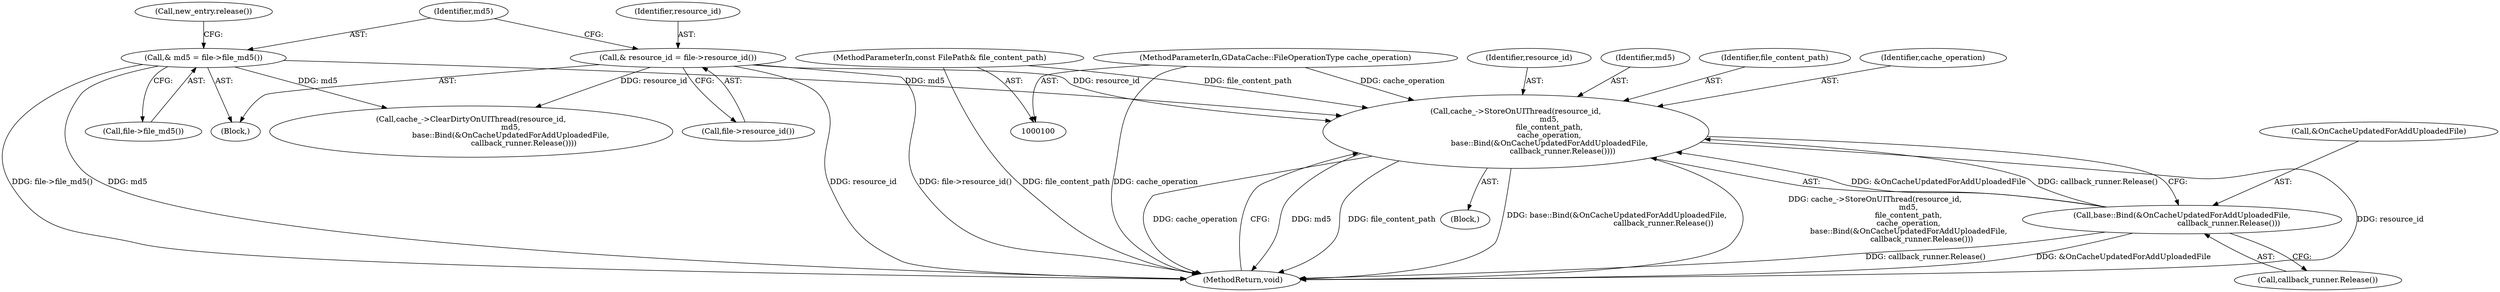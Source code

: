 digraph "0_Chrome_dd3b6fe574edad231c01c78e4647a74c38dc4178_0@API" {
"1000179" [label="(Call,cache_->StoreOnUIThread(resource_id,\n                            md5,\n                            file_content_path,\n                            cache_operation,\n                            base::Bind(&OnCacheUpdatedForAddUploadedFile,\n                                       callback_runner.Release())))"];
"1000163" [label="(Call,& resource_id = file->resource_id())"];
"1000167" [label="(Call,& md5 = file->file_md5())"];
"1000104" [label="(MethodParameterIn,const FilePath& file_content_path)"];
"1000105" [label="(MethodParameterIn,GDataCache::FileOperationType cache_operation)"];
"1000184" [label="(Call,base::Bind(&OnCacheUpdatedForAddUploadedFile,\n                                       callback_runner.Release()))"];
"1000182" [label="(Identifier,file_content_path)"];
"1000208" [label="(MethodReturn,void)"];
"1000178" [label="(Block,)"];
"1000169" [label="(Call,file->file_md5())"];
"1000107" [label="(Block,)"];
"1000163" [label="(Call,& resource_id = file->resource_id())"];
"1000184" [label="(Call,base::Bind(&OnCacheUpdatedForAddUploadedFile,\n                                       callback_runner.Release()))"];
"1000194" [label="(Call,cache_->ClearDirtyOnUIThread(resource_id,\n                                 md5,\n                                 base::Bind(&OnCacheUpdatedForAddUploadedFile,\n                                            callback_runner.Release())))"];
"1000179" [label="(Call,cache_->StoreOnUIThread(resource_id,\n                            md5,\n                            file_content_path,\n                            cache_operation,\n                            base::Bind(&OnCacheUpdatedForAddUploadedFile,\n                                       callback_runner.Release())))"];
"1000187" [label="(Call,callback_runner.Release())"];
"1000164" [label="(Identifier,resource_id)"];
"1000165" [label="(Call,file->resource_id())"];
"1000105" [label="(MethodParameterIn,GDataCache::FileOperationType cache_operation)"];
"1000183" [label="(Identifier,cache_operation)"];
"1000104" [label="(MethodParameterIn,const FilePath& file_content_path)"];
"1000180" [label="(Identifier,resource_id)"];
"1000167" [label="(Call,& md5 = file->file_md5())"];
"1000168" [label="(Identifier,md5)"];
"1000185" [label="(Call,&OnCacheUpdatedForAddUploadedFile)"];
"1000181" [label="(Identifier,md5)"];
"1000171" [label="(Call,new_entry.release())"];
"1000179" -> "1000178"  [label="AST: "];
"1000179" -> "1000184"  [label="CFG: "];
"1000180" -> "1000179"  [label="AST: "];
"1000181" -> "1000179"  [label="AST: "];
"1000182" -> "1000179"  [label="AST: "];
"1000183" -> "1000179"  [label="AST: "];
"1000184" -> "1000179"  [label="AST: "];
"1000208" -> "1000179"  [label="CFG: "];
"1000179" -> "1000208"  [label="DDG: md5"];
"1000179" -> "1000208"  [label="DDG: file_content_path"];
"1000179" -> "1000208"  [label="DDG: cache_->StoreOnUIThread(resource_id,\n                            md5,\n                            file_content_path,\n                            cache_operation,\n                            base::Bind(&OnCacheUpdatedForAddUploadedFile,\n                                       callback_runner.Release()))"];
"1000179" -> "1000208"  [label="DDG: base::Bind(&OnCacheUpdatedForAddUploadedFile,\n                                       callback_runner.Release())"];
"1000179" -> "1000208"  [label="DDG: resource_id"];
"1000179" -> "1000208"  [label="DDG: cache_operation"];
"1000163" -> "1000179"  [label="DDG: resource_id"];
"1000167" -> "1000179"  [label="DDG: md5"];
"1000104" -> "1000179"  [label="DDG: file_content_path"];
"1000105" -> "1000179"  [label="DDG: cache_operation"];
"1000184" -> "1000179"  [label="DDG: &OnCacheUpdatedForAddUploadedFile"];
"1000184" -> "1000179"  [label="DDG: callback_runner.Release()"];
"1000163" -> "1000107"  [label="AST: "];
"1000163" -> "1000165"  [label="CFG: "];
"1000164" -> "1000163"  [label="AST: "];
"1000165" -> "1000163"  [label="AST: "];
"1000168" -> "1000163"  [label="CFG: "];
"1000163" -> "1000208"  [label="DDG: resource_id"];
"1000163" -> "1000208"  [label="DDG: file->resource_id()"];
"1000163" -> "1000194"  [label="DDG: resource_id"];
"1000167" -> "1000107"  [label="AST: "];
"1000167" -> "1000169"  [label="CFG: "];
"1000168" -> "1000167"  [label="AST: "];
"1000169" -> "1000167"  [label="AST: "];
"1000171" -> "1000167"  [label="CFG: "];
"1000167" -> "1000208"  [label="DDG: md5"];
"1000167" -> "1000208"  [label="DDG: file->file_md5()"];
"1000167" -> "1000194"  [label="DDG: md5"];
"1000104" -> "1000100"  [label="AST: "];
"1000104" -> "1000208"  [label="DDG: file_content_path"];
"1000105" -> "1000100"  [label="AST: "];
"1000105" -> "1000208"  [label="DDG: cache_operation"];
"1000184" -> "1000187"  [label="CFG: "];
"1000185" -> "1000184"  [label="AST: "];
"1000187" -> "1000184"  [label="AST: "];
"1000184" -> "1000208"  [label="DDG: &OnCacheUpdatedForAddUploadedFile"];
"1000184" -> "1000208"  [label="DDG: callback_runner.Release()"];
}
